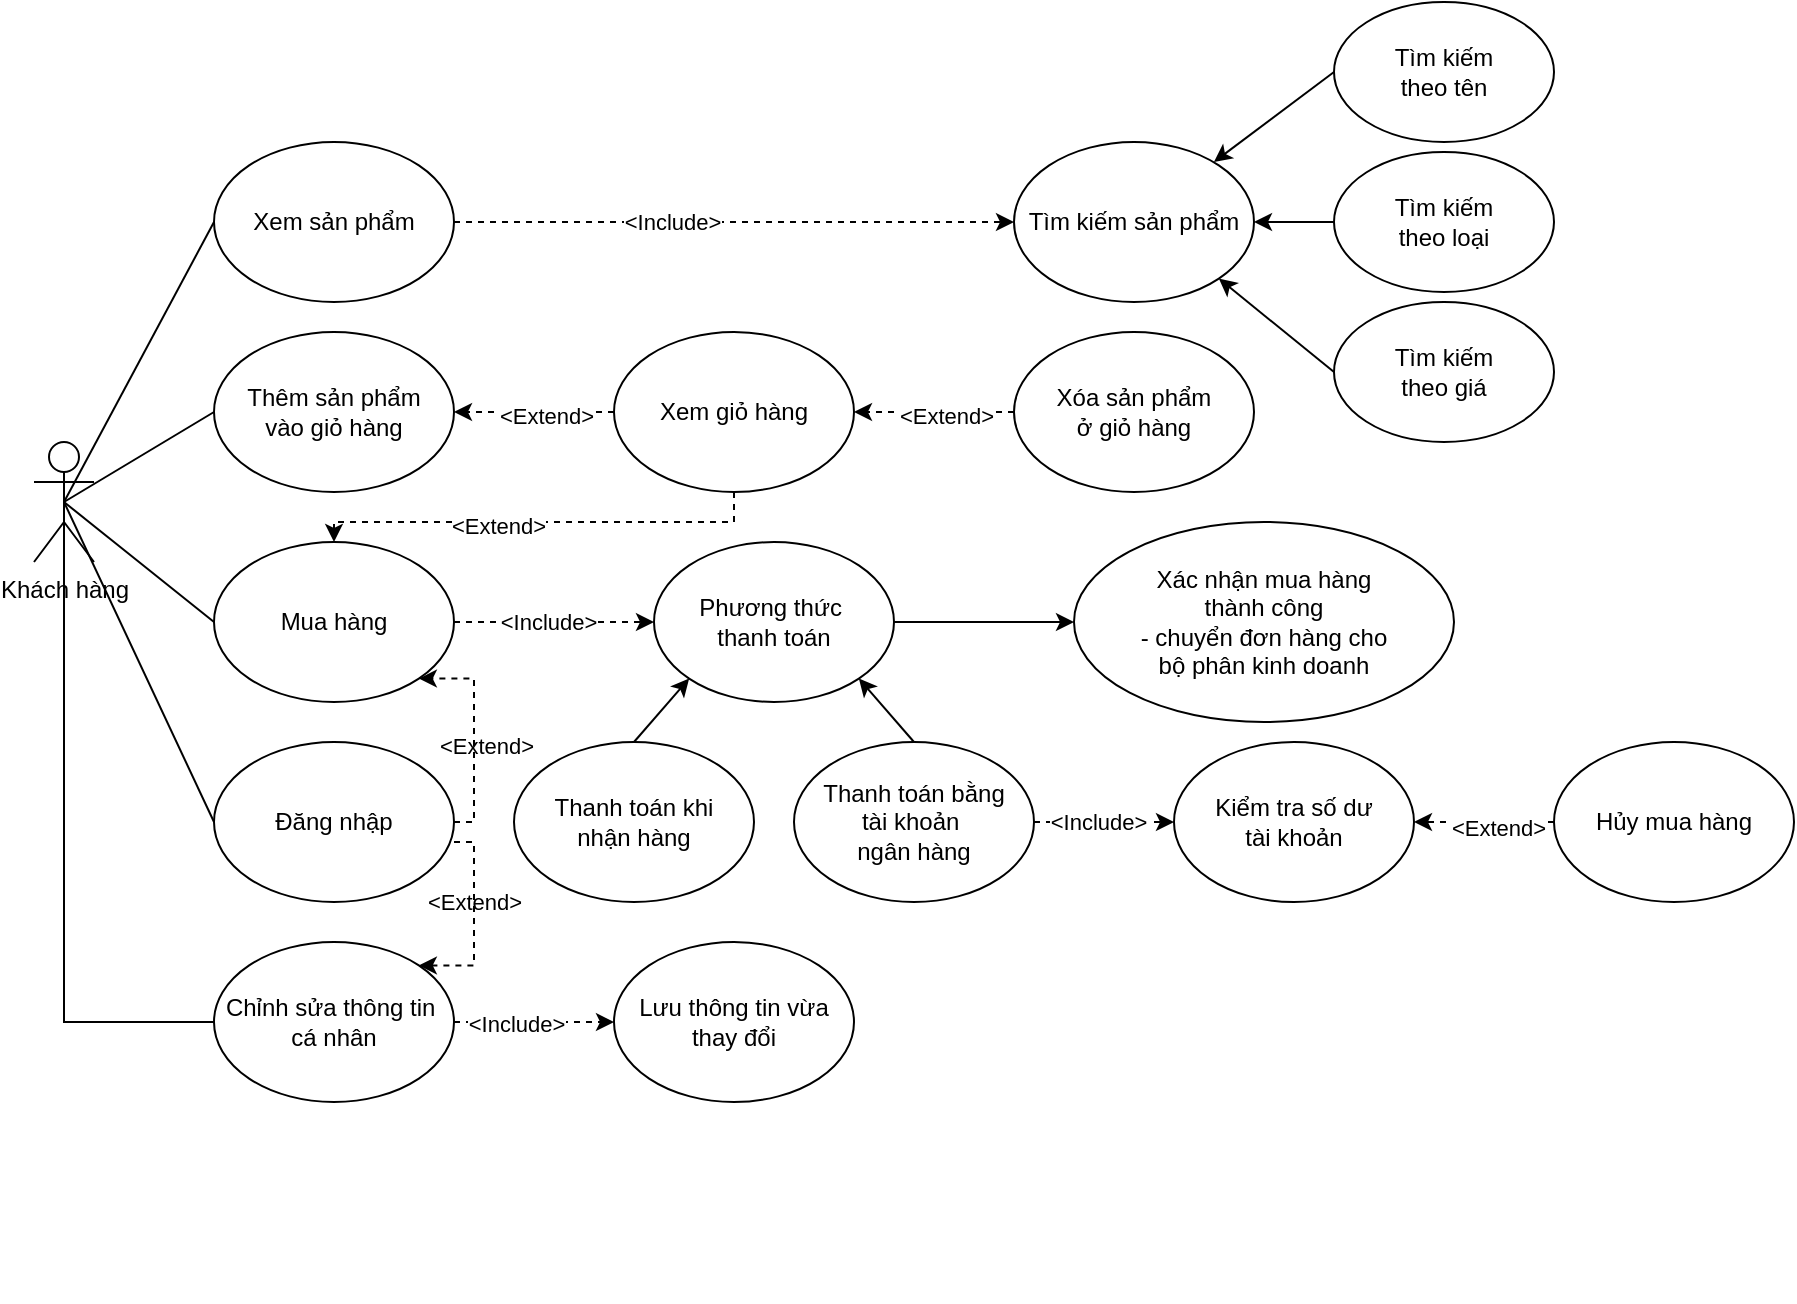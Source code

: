 <mxfile version="20.3.0" type="device"><diagram id="KRD7myeRLq0DOp9lMcei" name="Page-1"><mxGraphModel dx="920" dy="1734" grid="1" gridSize="10" guides="1" tooltips="1" connect="1" arrows="1" fold="1" page="1" pageScale="1" pageWidth="850" pageHeight="1100" math="0" shadow="0"><root><mxCell id="0"/><mxCell id="1" parent="0"/><mxCell id="wz6szDiwp_IuXTqvwrYa-1" value="Xem sản phẩm" style="ellipse;whiteSpace=wrap;html=1;" parent="1" vertex="1"><mxGeometry x="120" width="120" height="80" as="geometry"/></mxCell><mxCell id="wz6szDiwp_IuXTqvwrYa-2" value="" style="endArrow=classic;html=1;rounded=0;exitX=1;exitY=0.5;exitDx=0;exitDy=0;dashed=1;entryX=0;entryY=0.5;entryDx=0;entryDy=0;" parent="1" source="wz6szDiwp_IuXTqvwrYa-1" target="wz6szDiwp_IuXTqvwrYa-4" edge="1"><mxGeometry width="50" height="50" relative="1" as="geometry"><mxPoint x="340" y="145" as="sourcePoint"/><mxPoint x="440" y="135" as="targetPoint"/></mxGeometry></mxCell><mxCell id="wz6szDiwp_IuXTqvwrYa-3" value="&amp;lt;Include&amp;gt;" style="edgeLabel;html=1;align=center;verticalAlign=middle;resizable=0;points=[];" parent="wz6szDiwp_IuXTqvwrYa-2" vertex="1" connectable="0"><mxGeometry x="-0.267" y="1" relative="1" as="geometry"><mxPoint x="6" y="1" as="offset"/></mxGeometry></mxCell><mxCell id="wz6szDiwp_IuXTqvwrYa-4" value="Tìm kiếm sản phẩm" style="ellipse;whiteSpace=wrap;html=1;" parent="1" vertex="1"><mxGeometry x="520" width="120" height="80" as="geometry"/></mxCell><mxCell id="wz6szDiwp_IuXTqvwrYa-5" value="" style="endArrow=classic;html=1;rounded=0;exitX=0;exitY=0.5;exitDx=0;exitDy=0;entryX=1;entryY=1;entryDx=0;entryDy=0;" parent="1" source="wz6szDiwp_IuXTqvwrYa-11" target="wz6szDiwp_IuXTqvwrYa-4" edge="1"><mxGeometry width="50" height="50" relative="1" as="geometry"><mxPoint x="640" y="215" as="sourcePoint"/><mxPoint x="580" y="205" as="targetPoint"/></mxGeometry></mxCell><mxCell id="wz6szDiwp_IuXTqvwrYa-8" value="" style="endArrow=classic;html=1;rounded=0;entryX=1;entryY=0.5;entryDx=0;entryDy=0;exitX=0;exitY=0.5;exitDx=0;exitDy=0;" parent="1" source="wz6szDiwp_IuXTqvwrYa-10" target="wz6szDiwp_IuXTqvwrYa-4" edge="1"><mxGeometry width="50" height="50" relative="1" as="geometry"><mxPoint x="640" y="134.71" as="sourcePoint"/><mxPoint x="560" y="134.71" as="targetPoint"/></mxGeometry></mxCell><mxCell id="wz6szDiwp_IuXTqvwrYa-9" value="Tìm kiếm &lt;br&gt;theo tên" style="ellipse;whiteSpace=wrap;html=1;" parent="1" vertex="1"><mxGeometry x="680" y="-70" width="110" height="70" as="geometry"/></mxCell><mxCell id="wz6szDiwp_IuXTqvwrYa-10" value="Tìm kiếm &lt;br&gt;theo loại" style="ellipse;whiteSpace=wrap;html=1;" parent="1" vertex="1"><mxGeometry x="680" y="5" width="110" height="70" as="geometry"/></mxCell><mxCell id="wz6szDiwp_IuXTqvwrYa-11" value="Tìm kiếm&lt;br&gt;theo giá" style="ellipse;whiteSpace=wrap;html=1;" parent="1" vertex="1"><mxGeometry x="680" y="80" width="110" height="70" as="geometry"/></mxCell><mxCell id="wz6szDiwp_IuXTqvwrYa-13" value="" style="endArrow=none;html=1;rounded=0;entryX=0.5;entryY=0.5;entryDx=0;entryDy=0;exitX=0;exitY=0.5;exitDx=0;exitDy=0;entryPerimeter=0;" parent="1" source="wz6szDiwp_IuXTqvwrYa-22" target="wz6szDiwp_IuXTqvwrYa-18" edge="1"><mxGeometry width="50" height="50" relative="1" as="geometry"><mxPoint x="160" y="210" as="sourcePoint"/><mxPoint x="55" y="170" as="targetPoint"/></mxGeometry></mxCell><mxCell id="wz6szDiwp_IuXTqvwrYa-14" value="" style="endArrow=none;html=1;rounded=0;exitX=0.5;exitY=0.5;exitDx=0;exitDy=0;exitPerimeter=0;entryX=0;entryY=0.5;entryDx=0;entryDy=0;" parent="1" source="wz6szDiwp_IuXTqvwrYa-18" target="wz6szDiwp_IuXTqvwrYa-1" edge="1"><mxGeometry width="50" height="50" relative="1" as="geometry"><mxPoint x="385" y="360" as="sourcePoint"/><mxPoint x="450" y="280" as="targetPoint"/></mxGeometry></mxCell><mxCell id="wz6szDiwp_IuXTqvwrYa-15" value="Thêm sản phẩm&lt;br&gt;vào giỏ hàng" style="ellipse;whiteSpace=wrap;html=1;" parent="1" vertex="1"><mxGeometry x="120" y="95" width="120" height="80" as="geometry"/></mxCell><mxCell id="wz6szDiwp_IuXTqvwrYa-16" value="" style="endArrow=none;html=1;rounded=0;exitX=0.5;exitY=0.5;exitDx=0;exitDy=0;exitPerimeter=0;entryX=0;entryY=0.5;entryDx=0;entryDy=0;" parent="1" source="wz6szDiwp_IuXTqvwrYa-18" target="wz6szDiwp_IuXTqvwrYa-15" edge="1"><mxGeometry width="50" height="50" relative="1" as="geometry"><mxPoint x="385" y="360" as="sourcePoint"/><mxPoint x="490" y="350" as="targetPoint"/></mxGeometry></mxCell><mxCell id="wz6szDiwp_IuXTqvwrYa-17" value="" style="endArrow=classic;html=1;rounded=0;entryX=0.833;entryY=0.125;entryDx=0;entryDy=0;entryPerimeter=0;exitX=0;exitY=0.5;exitDx=0;exitDy=0;" parent="1" source="wz6szDiwp_IuXTqvwrYa-9" target="wz6szDiwp_IuXTqvwrYa-4" edge="1"><mxGeometry width="50" height="50" relative="1" as="geometry"><mxPoint x="630" y="85.0" as="sourcePoint"/><mxPoint x="550" y="85.0" as="targetPoint"/></mxGeometry></mxCell><mxCell id="wz6szDiwp_IuXTqvwrYa-18" value="Khách hàng&lt;br&gt;" style="shape=umlActor;verticalLabelPosition=bottom;verticalAlign=top;html=1;outlineConnect=0;overflow=visible;" parent="1" vertex="1"><mxGeometry x="30" y="150" width="30" height="60" as="geometry"/></mxCell><mxCell id="wz6szDiwp_IuXTqvwrYa-19" value="" style="endArrow=classic;html=1;rounded=0;dashed=1;entryX=1;entryY=0.5;entryDx=0;entryDy=0;exitX=0;exitY=0.5;exitDx=0;exitDy=0;" parent="1" source="wz6szDiwp_IuXTqvwrYa-40" target="wz6szDiwp_IuXTqvwrYa-39" edge="1"><mxGeometry width="50" height="50" relative="1" as="geometry"><mxPoint x="437.57" y="640" as="sourcePoint"/><mxPoint x="339.996" y="691.716" as="targetPoint"/></mxGeometry></mxCell><mxCell id="wz6szDiwp_IuXTqvwrYa-20" value="&amp;lt;Extend&amp;gt;" style="edgeLabel;html=1;align=center;verticalAlign=middle;resizable=0;points=[];" parent="1" vertex="1" connectable="0"><mxGeometry x="699.998" y="580.0" as="geometry"><mxPoint x="62" y="-237" as="offset"/></mxGeometry></mxCell><mxCell id="wz6szDiwp_IuXTqvwrYa-21" value="&amp;lt;Extend&amp;gt;" style="edgeLabel;html=1;align=center;verticalAlign=middle;resizable=0;points=[];" parent="1" vertex="1" connectable="0"><mxGeometry x="209.998" y="300.0" as="geometry"><mxPoint x="46" y="2" as="offset"/></mxGeometry></mxCell><mxCell id="wz6szDiwp_IuXTqvwrYa-48" style="edgeStyle=orthogonalEdgeStyle;rounded=0;orthogonalLoop=1;jettySize=auto;html=1;exitX=1;exitY=0.5;exitDx=0;exitDy=0;entryX=1;entryY=1;entryDx=0;entryDy=0;dashed=1;" parent="1" source="wz6szDiwp_IuXTqvwrYa-22" target="wz6szDiwp_IuXTqvwrYa-23" edge="1"><mxGeometry relative="1" as="geometry"><Array as="points"><mxPoint x="250" y="340"/><mxPoint x="250" y="268"/></Array></mxGeometry></mxCell><mxCell id="wz6szDiwp_IuXTqvwrYa-22" value="Đăng nhập" style="ellipse;whiteSpace=wrap;html=1;" parent="1" vertex="1"><mxGeometry x="120" y="300" width="120" height="80" as="geometry"/></mxCell><mxCell id="wz6szDiwp_IuXTqvwrYa-23" value="Mua hàng" style="ellipse;whiteSpace=wrap;html=1;" parent="1" vertex="1"><mxGeometry x="120" y="200" width="120" height="80" as="geometry"/></mxCell><mxCell id="wz6szDiwp_IuXTqvwrYa-25" value="" style="endArrow=classic;html=1;rounded=0;exitX=1;exitY=0.5;exitDx=0;exitDy=0;dashed=1;entryX=0;entryY=0.5;entryDx=0;entryDy=0;" parent="1" source="wz6szDiwp_IuXTqvwrYa-23" target="wz6szDiwp_IuXTqvwrYa-31" edge="1"><mxGeometry width="50" height="50" relative="1" as="geometry"><mxPoint x="240" y="500" as="sourcePoint"/><mxPoint x="320" y="340" as="targetPoint"/></mxGeometry></mxCell><mxCell id="wz6szDiwp_IuXTqvwrYa-26" value="&amp;lt;Include&amp;gt;" style="edgeLabel;html=1;align=center;verticalAlign=middle;resizable=0;points=[];" parent="wz6szDiwp_IuXTqvwrYa-25" vertex="1" connectable="0"><mxGeometry x="-0.267" y="1" relative="1" as="geometry"><mxPoint x="10" y="1" as="offset"/></mxGeometry></mxCell><mxCell id="wz6szDiwp_IuXTqvwrYa-31" value="Phương thức&amp;nbsp;&lt;br&gt;thanh toán" style="ellipse;whiteSpace=wrap;html=1;" parent="1" vertex="1"><mxGeometry x="340" y="200" width="120" height="80" as="geometry"/></mxCell><mxCell id="wz6szDiwp_IuXTqvwrYa-32" value="Thanh toán bằng&lt;br&gt;tài khoản&amp;nbsp;&lt;br&gt;ngân hàng" style="ellipse;whiteSpace=wrap;html=1;" parent="1" vertex="1"><mxGeometry x="410" y="300" width="120" height="80" as="geometry"/></mxCell><mxCell id="wz6szDiwp_IuXTqvwrYa-33" value="Thanh toán khi&lt;br&gt;nhận hàng" style="ellipse;whiteSpace=wrap;html=1;" parent="1" vertex="1"><mxGeometry x="270" y="300" width="120" height="80" as="geometry"/></mxCell><mxCell id="wz6szDiwp_IuXTqvwrYa-34" value="" style="endArrow=classic;html=1;rounded=0;entryX=1;entryY=1;entryDx=0;entryDy=0;exitX=0.5;exitY=0;exitDx=0;exitDy=0;" parent="1" source="wz6szDiwp_IuXTqvwrYa-32" target="wz6szDiwp_IuXTqvwrYa-31" edge="1"><mxGeometry width="50" height="50" relative="1" as="geometry"><mxPoint x="260" y="660" as="sourcePoint"/><mxPoint x="310" y="610" as="targetPoint"/><Array as="points"/></mxGeometry></mxCell><mxCell id="wz6szDiwp_IuXTqvwrYa-35" value="" style="endArrow=classic;html=1;rounded=0;exitX=0.5;exitY=0;exitDx=0;exitDy=0;entryX=0;entryY=1;entryDx=0;entryDy=0;" parent="1" source="wz6szDiwp_IuXTqvwrYa-33" target="wz6szDiwp_IuXTqvwrYa-31" edge="1"><mxGeometry width="50" height="50" relative="1" as="geometry"><mxPoint x="380" y="290" as="sourcePoint"/><mxPoint x="350" y="290" as="targetPoint"/></mxGeometry></mxCell><mxCell id="wz6szDiwp_IuXTqvwrYa-36" value="" style="endArrow=classic;html=1;rounded=0;exitX=1;exitY=0.5;exitDx=0;exitDy=0;entryX=0;entryY=0.5;entryDx=0;entryDy=0;" parent="1" source="wz6szDiwp_IuXTqvwrYa-31" target="wz6szDiwp_IuXTqvwrYa-41" edge="1"><mxGeometry width="50" height="50" relative="1" as="geometry"><mxPoint x="250" y="630" as="sourcePoint"/><mxPoint x="520" y="340" as="targetPoint"/></mxGeometry></mxCell><mxCell id="wz6szDiwp_IuXTqvwrYa-37" value="" style="endArrow=classic;html=1;rounded=0;exitX=1;exitY=0.5;exitDx=0;exitDy=0;dashed=1;entryX=0;entryY=0.5;entryDx=0;entryDy=0;" parent="1" source="wz6szDiwp_IuXTqvwrYa-32" target="wz6szDiwp_IuXTqvwrYa-39" edge="1"><mxGeometry width="50" height="50" relative="1" as="geometry"><mxPoint x="73" y="720" as="sourcePoint"/><mxPoint x="70" y="800" as="targetPoint"/></mxGeometry></mxCell><mxCell id="wz6szDiwp_IuXTqvwrYa-38" value="&amp;lt;Include&amp;gt;" style="edgeLabel;html=1;align=center;verticalAlign=middle;resizable=0;points=[];" parent="wz6szDiwp_IuXTqvwrYa-37" vertex="1" connectable="0"><mxGeometry x="-0.267" y="1" relative="1" as="geometry"><mxPoint x="6" y="1" as="offset"/></mxGeometry></mxCell><mxCell id="wz6szDiwp_IuXTqvwrYa-39" value="Kiểm tra số dư&lt;br&gt;tài khoản" style="ellipse;whiteSpace=wrap;html=1;" parent="1" vertex="1"><mxGeometry x="600" y="300" width="120" height="80" as="geometry"/></mxCell><mxCell id="wz6szDiwp_IuXTqvwrYa-40" value="Hủy mua hàng" style="ellipse;whiteSpace=wrap;html=1;" parent="1" vertex="1"><mxGeometry x="790" y="300" width="120" height="80" as="geometry"/></mxCell><mxCell id="wz6szDiwp_IuXTqvwrYa-41" value="Xác nhận mua hàng&lt;br&gt;thành công&lt;br&gt;- chuyển đơn hàng cho&lt;br&gt;bộ phân kinh doanh" style="ellipse;whiteSpace=wrap;html=1;" parent="1" vertex="1"><mxGeometry x="550" y="190" width="190" height="100" as="geometry"/></mxCell><mxCell id="wz6szDiwp_IuXTqvwrYa-42" value="" style="endArrow=none;html=1;rounded=0;entryX=0.5;entryY=0.5;entryDx=0;entryDy=0;entryPerimeter=0;exitX=0;exitY=0.5;exitDx=0;exitDy=0;" parent="1" source="wz6szDiwp_IuXTqvwrYa-23" target="wz6szDiwp_IuXTqvwrYa-18" edge="1"><mxGeometry width="50" height="50" relative="1" as="geometry"><mxPoint x="262.426" y="411.716" as="sourcePoint"/><mxPoint x="385" y="360" as="targetPoint"/></mxGeometry></mxCell><mxCell id="wz6szDiwp_IuXTqvwrYa-49" value="" style="endArrow=none;html=1;rounded=0;entryX=0.5;entryY=0.5;entryDx=0;entryDy=0;entryPerimeter=0;exitX=0;exitY=0.5;exitDx=0;exitDy=0;exitPerimeter=0;" parent="1" source="wz6szDiwp_IuXTqvwrYa-50" target="wz6szDiwp_IuXTqvwrYa-18" edge="1"><mxGeometry width="50" height="50" relative="1" as="geometry"><mxPoint x="120" y="400" as="sourcePoint"/><mxPoint x="380" y="220" as="targetPoint"/><Array as="points"><mxPoint x="45" y="440"/></Array></mxGeometry></mxCell><mxCell id="wz6szDiwp_IuXTqvwrYa-50" value="Chỉnh sửa thông tin&amp;nbsp;&lt;br&gt;cá nhân" style="ellipse;whiteSpace=wrap;html=1;" parent="1" vertex="1"><mxGeometry x="120" y="400" width="120" height="80" as="geometry"/></mxCell><mxCell id="wz6szDiwp_IuXTqvwrYa-51" value="" style="endArrow=classic;html=1;rounded=0;entryX=1;entryY=0.5;entryDx=0;entryDy=0;exitX=0;exitY=0.5;exitDx=0;exitDy=0;dashed=1;" parent="1" source="wz6szDiwp_IuXTqvwrYa-52" target="wz6szDiwp_IuXTqvwrYa-15" edge="1"><mxGeometry width="50" height="50" relative="1" as="geometry"><mxPoint x="320" y="135" as="sourcePoint"/><mxPoint x="300" y="170" as="targetPoint"/></mxGeometry></mxCell><mxCell id="wz6szDiwp_IuXTqvwrYa-52" value="Xem giỏ hàng" style="ellipse;whiteSpace=wrap;html=1;" parent="1" vertex="1"><mxGeometry x="320" y="95" width="120" height="80" as="geometry"/></mxCell><mxCell id="wz6szDiwp_IuXTqvwrYa-54" value="&amp;lt;Extend&amp;gt;" style="edgeLabel;html=1;align=center;verticalAlign=middle;resizable=0;points=[];" parent="1" vertex="1" connectable="0"><mxGeometry x="239.998" y="135.0" as="geometry"><mxPoint x="46" y="2" as="offset"/></mxGeometry></mxCell><mxCell id="wz6szDiwp_IuXTqvwrYa-55" value="" style="endArrow=classic;html=1;rounded=0;dashed=1;entryX=1;entryY=0.5;entryDx=0;entryDy=0;exitX=0;exitY=0.5;exitDx=0;exitDy=0;exitPerimeter=0;" parent="1" source="wz6szDiwp_IuXTqvwrYa-56" target="wz6szDiwp_IuXTqvwrYa-52" edge="1"><mxGeometry width="50" height="50" relative="1" as="geometry"><mxPoint x="520" y="135" as="sourcePoint"/><mxPoint x="500" y="100" as="targetPoint"/></mxGeometry></mxCell><mxCell id="wz6szDiwp_IuXTqvwrYa-56" value="Xóa sản phẩm&lt;br&gt;ở giỏ hàng" style="ellipse;whiteSpace=wrap;html=1;" parent="1" vertex="1"><mxGeometry x="520" y="95" width="120" height="80" as="geometry"/></mxCell><mxCell id="wz6szDiwp_IuXTqvwrYa-57" value="&amp;lt;Extend&amp;gt;" style="edgeLabel;html=1;align=center;verticalAlign=middle;resizable=0;points=[];" parent="1" vertex="1" connectable="0"><mxGeometry x="439.998" y="135.0" as="geometry"><mxPoint x="46" y="2" as="offset"/></mxGeometry></mxCell><mxCell id="wz6szDiwp_IuXTqvwrYa-62" value="" style="endArrow=classic;html=1;rounded=0;entryX=0.5;entryY=0;entryDx=0;entryDy=0;exitX=0.5;exitY=1;exitDx=0;exitDy=0;dashed=1;" parent="1" source="wz6szDiwp_IuXTqvwrYa-52" target="wz6szDiwp_IuXTqvwrYa-23" edge="1"><mxGeometry width="50" height="50" relative="1" as="geometry"><mxPoint x="290" y="190" as="sourcePoint"/><mxPoint x="210" y="190" as="targetPoint"/><Array as="points"><mxPoint x="380" y="190"/><mxPoint x="180" y="190"/></Array></mxGeometry></mxCell><mxCell id="wz6szDiwp_IuXTqvwrYa-64" value="&amp;lt;Extend&amp;gt;" style="edgeLabel;html=1;align=center;verticalAlign=middle;resizable=0;points=[];" parent="wz6szDiwp_IuXTqvwrYa-62" vertex="1" connectable="0"><mxGeometry x="0.184" y="2" relative="1" as="geometry"><mxPoint as="offset"/></mxGeometry></mxCell><mxCell id="FSCmyh1JbMYTdMUC0wZ6-2" value="&amp;lt;Extend&amp;gt;" style="edgeLabel;html=1;align=center;verticalAlign=middle;resizable=0;points=[];" vertex="1" connectable="0" parent="wz6szDiwp_IuXTqvwrYa-62"><mxGeometry x="0.184" y="2" relative="1" as="geometry"><mxPoint x="-12" y="188" as="offset"/></mxGeometry></mxCell><mxCell id="wz6szDiwp_IuXTqvwrYa-65" value="" style="endArrow=classic;html=1;rounded=0;dashed=1;exitX=1;exitY=0.5;exitDx=0;exitDy=0;" parent="1" source="wz6szDiwp_IuXTqvwrYa-50" edge="1"><mxGeometry width="50" height="50" relative="1" as="geometry"><mxPoint x="290" y="440" as="sourcePoint"/><mxPoint x="320" y="440" as="targetPoint"/></mxGeometry></mxCell><mxCell id="wz6szDiwp_IuXTqvwrYa-66" value="&amp;lt;Include&amp;gt;" style="edgeLabel;html=1;align=center;verticalAlign=middle;resizable=0;points=[];" parent="wz6szDiwp_IuXTqvwrYa-65" vertex="1" connectable="0"><mxGeometry x="-0.233" y="-1" relative="1" as="geometry"><mxPoint as="offset"/></mxGeometry></mxCell><mxCell id="wz6szDiwp_IuXTqvwrYa-67" value="Lưu thông tin vừa&lt;br&gt;thay đổi" style="ellipse;whiteSpace=wrap;html=1;" parent="1" vertex="1"><mxGeometry x="320" y="400" width="120" height="80" as="geometry"/></mxCell><mxCell id="FSCmyh1JbMYTdMUC0wZ6-1" style="edgeStyle=orthogonalEdgeStyle;rounded=0;orthogonalLoop=1;jettySize=auto;html=1;entryX=1;entryY=0;entryDx=0;entryDy=0;dashed=1;" edge="1" parent="1" target="wz6szDiwp_IuXTqvwrYa-50"><mxGeometry relative="1" as="geometry"><Array as="points"><mxPoint x="250" y="350"/><mxPoint x="250" y="412"/></Array><mxPoint x="240" y="350" as="sourcePoint"/><mxPoint x="259.996" y="370.004" as="targetPoint"/></mxGeometry></mxCell></root></mxGraphModel></diagram></mxfile>